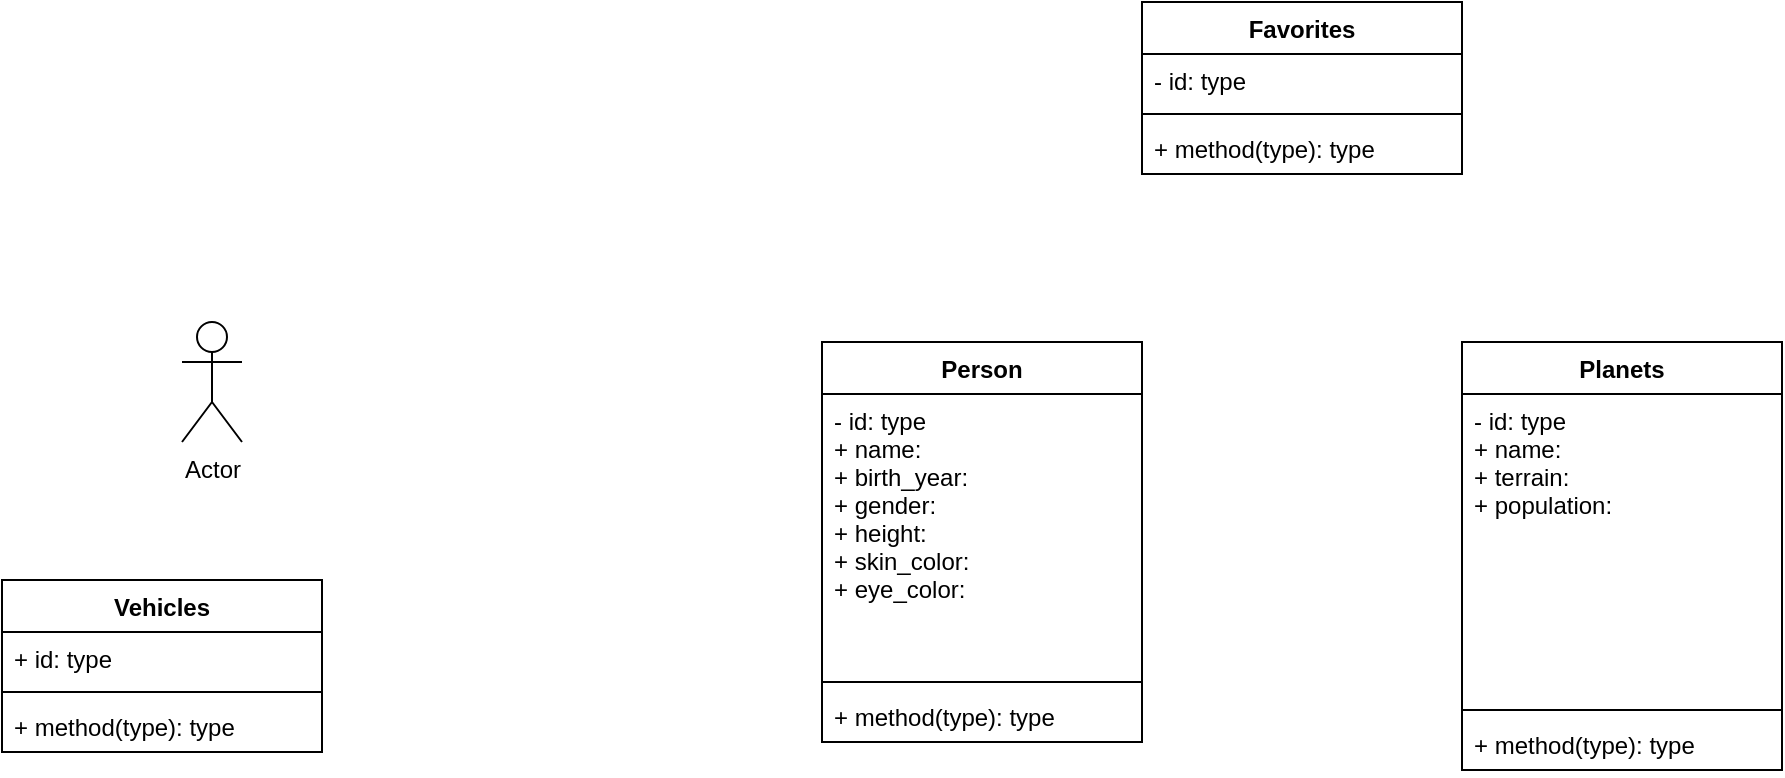 <mxfile version="20.8.5" type="github"><diagram id="hL5uU64Jmjj1PAmgXL7W" name="Page-1"><mxGraphModel dx="2261" dy="699" grid="1" gridSize="10" guides="1" tooltips="1" connect="1" arrows="1" fold="1" page="1" pageScale="1" pageWidth="827" pageHeight="1169" math="0" shadow="0"><root><mxCell id="0"/><mxCell id="1" parent="0"/><mxCell id="-t33IULDZSlOa8vORVks-1" value="Favorites" style="swimlane;fontStyle=1;align=center;verticalAlign=top;childLayout=stackLayout;horizontal=1;startSize=26;horizontalStack=0;resizeParent=1;resizeParentMax=0;resizeLast=0;collapsible=1;marginBottom=0;" vertex="1" parent="1"><mxGeometry x="350" y="210" width="160" height="86" as="geometry"/></mxCell><mxCell id="-t33IULDZSlOa8vORVks-2" value="- id: type" style="text;strokeColor=none;fillColor=none;align=left;verticalAlign=top;spacingLeft=4;spacingRight=4;overflow=hidden;rotatable=0;points=[[0,0.5],[1,0.5]];portConstraint=eastwest;" vertex="1" parent="-t33IULDZSlOa8vORVks-1"><mxGeometry y="26" width="160" height="26" as="geometry"/></mxCell><mxCell id="-t33IULDZSlOa8vORVks-3" value="" style="line;strokeWidth=1;fillColor=none;align=left;verticalAlign=middle;spacingTop=-1;spacingLeft=3;spacingRight=3;rotatable=0;labelPosition=right;points=[];portConstraint=eastwest;strokeColor=inherit;" vertex="1" parent="-t33IULDZSlOa8vORVks-1"><mxGeometry y="52" width="160" height="8" as="geometry"/></mxCell><mxCell id="-t33IULDZSlOa8vORVks-4" value="+ method(type): type" style="text;strokeColor=none;fillColor=none;align=left;verticalAlign=top;spacingLeft=4;spacingRight=4;overflow=hidden;rotatable=0;points=[[0,0.5],[1,0.5]];portConstraint=eastwest;" vertex="1" parent="-t33IULDZSlOa8vORVks-1"><mxGeometry y="60" width="160" height="26" as="geometry"/></mxCell><mxCell id="-t33IULDZSlOa8vORVks-9" value="Person" style="swimlane;fontStyle=1;align=center;verticalAlign=top;childLayout=stackLayout;horizontal=1;startSize=26;horizontalStack=0;resizeParent=1;resizeParentMax=0;resizeLast=0;collapsible=1;marginBottom=0;" vertex="1" parent="1"><mxGeometry x="190" y="380" width="160" height="200" as="geometry"/></mxCell><mxCell id="-t33IULDZSlOa8vORVks-10" value="- id: type&#10;+ name: &#10;+ birth_year:&#10;+ gender:&#10;+ height:&#10;+ skin_color:&#10;+ eye_color:" style="text;strokeColor=none;fillColor=none;align=left;verticalAlign=top;spacingLeft=4;spacingRight=4;overflow=hidden;rotatable=0;points=[[0,0.5],[1,0.5]];portConstraint=eastwest;" vertex="1" parent="-t33IULDZSlOa8vORVks-9"><mxGeometry y="26" width="160" height="140" as="geometry"/></mxCell><mxCell id="-t33IULDZSlOa8vORVks-11" value="" style="line;strokeWidth=1;fillColor=none;align=left;verticalAlign=middle;spacingTop=-1;spacingLeft=3;spacingRight=3;rotatable=0;labelPosition=right;points=[];portConstraint=eastwest;strokeColor=inherit;" vertex="1" parent="-t33IULDZSlOa8vORVks-9"><mxGeometry y="166" width="160" height="8" as="geometry"/></mxCell><mxCell id="-t33IULDZSlOa8vORVks-12" value="+ method(type): type" style="text;strokeColor=none;fillColor=none;align=left;verticalAlign=top;spacingLeft=4;spacingRight=4;overflow=hidden;rotatable=0;points=[[0,0.5],[1,0.5]];portConstraint=eastwest;" vertex="1" parent="-t33IULDZSlOa8vORVks-9"><mxGeometry y="174" width="160" height="26" as="geometry"/></mxCell><mxCell id="-t33IULDZSlOa8vORVks-13" value="Planets" style="swimlane;fontStyle=1;align=center;verticalAlign=top;childLayout=stackLayout;horizontal=1;startSize=26;horizontalStack=0;resizeParent=1;resizeParentMax=0;resizeLast=0;collapsible=1;marginBottom=0;" vertex="1" parent="1"><mxGeometry x="510" y="380" width="160" height="214" as="geometry"/></mxCell><mxCell id="-t33IULDZSlOa8vORVks-14" value="- id: type&#10;+ name: &#10;+ terrain: &#10;+ population: " style="text;strokeColor=none;fillColor=none;align=left;verticalAlign=top;spacingLeft=4;spacingRight=4;overflow=hidden;rotatable=0;points=[[0,0.5],[1,0.5]];portConstraint=eastwest;" vertex="1" parent="-t33IULDZSlOa8vORVks-13"><mxGeometry y="26" width="160" height="154" as="geometry"/></mxCell><mxCell id="-t33IULDZSlOa8vORVks-15" value="" style="line;strokeWidth=1;fillColor=none;align=left;verticalAlign=middle;spacingTop=-1;spacingLeft=3;spacingRight=3;rotatable=0;labelPosition=right;points=[];portConstraint=eastwest;strokeColor=inherit;" vertex="1" parent="-t33IULDZSlOa8vORVks-13"><mxGeometry y="180" width="160" height="8" as="geometry"/></mxCell><mxCell id="-t33IULDZSlOa8vORVks-16" value="+ method(type): type" style="text;strokeColor=none;fillColor=none;align=left;verticalAlign=top;spacingLeft=4;spacingRight=4;overflow=hidden;rotatable=0;points=[[0,0.5],[1,0.5]];portConstraint=eastwest;" vertex="1" parent="-t33IULDZSlOa8vORVks-13"><mxGeometry y="188" width="160" height="26" as="geometry"/></mxCell><mxCell id="-t33IULDZSlOa8vORVks-17" value="Vehicles" style="swimlane;fontStyle=1;align=center;verticalAlign=top;childLayout=stackLayout;horizontal=1;startSize=26;horizontalStack=0;resizeParent=1;resizeParentMax=0;resizeLast=0;collapsible=1;marginBottom=0;" vertex="1" parent="1"><mxGeometry x="-220" y="499" width="160" height="86" as="geometry"/></mxCell><mxCell id="-t33IULDZSlOa8vORVks-18" value="+ id: type" style="text;strokeColor=none;fillColor=none;align=left;verticalAlign=top;spacingLeft=4;spacingRight=4;overflow=hidden;rotatable=0;points=[[0,0.5],[1,0.5]];portConstraint=eastwest;" vertex="1" parent="-t33IULDZSlOa8vORVks-17"><mxGeometry y="26" width="160" height="26" as="geometry"/></mxCell><mxCell id="-t33IULDZSlOa8vORVks-19" value="" style="line;strokeWidth=1;fillColor=none;align=left;verticalAlign=middle;spacingTop=-1;spacingLeft=3;spacingRight=3;rotatable=0;labelPosition=right;points=[];portConstraint=eastwest;strokeColor=inherit;" vertex="1" parent="-t33IULDZSlOa8vORVks-17"><mxGeometry y="52" width="160" height="8" as="geometry"/></mxCell><mxCell id="-t33IULDZSlOa8vORVks-20" value="+ method(type): type" style="text;strokeColor=none;fillColor=none;align=left;verticalAlign=top;spacingLeft=4;spacingRight=4;overflow=hidden;rotatable=0;points=[[0,0.5],[1,0.5]];portConstraint=eastwest;" vertex="1" parent="-t33IULDZSlOa8vORVks-17"><mxGeometry y="60" width="160" height="26" as="geometry"/></mxCell><mxCell id="-t33IULDZSlOa8vORVks-21" value="Actor" style="shape=umlActor;verticalLabelPosition=bottom;verticalAlign=top;html=1;" vertex="1" parent="1"><mxGeometry x="-130" y="370" width="30" height="60" as="geometry"/></mxCell></root></mxGraphModel></diagram></mxfile>